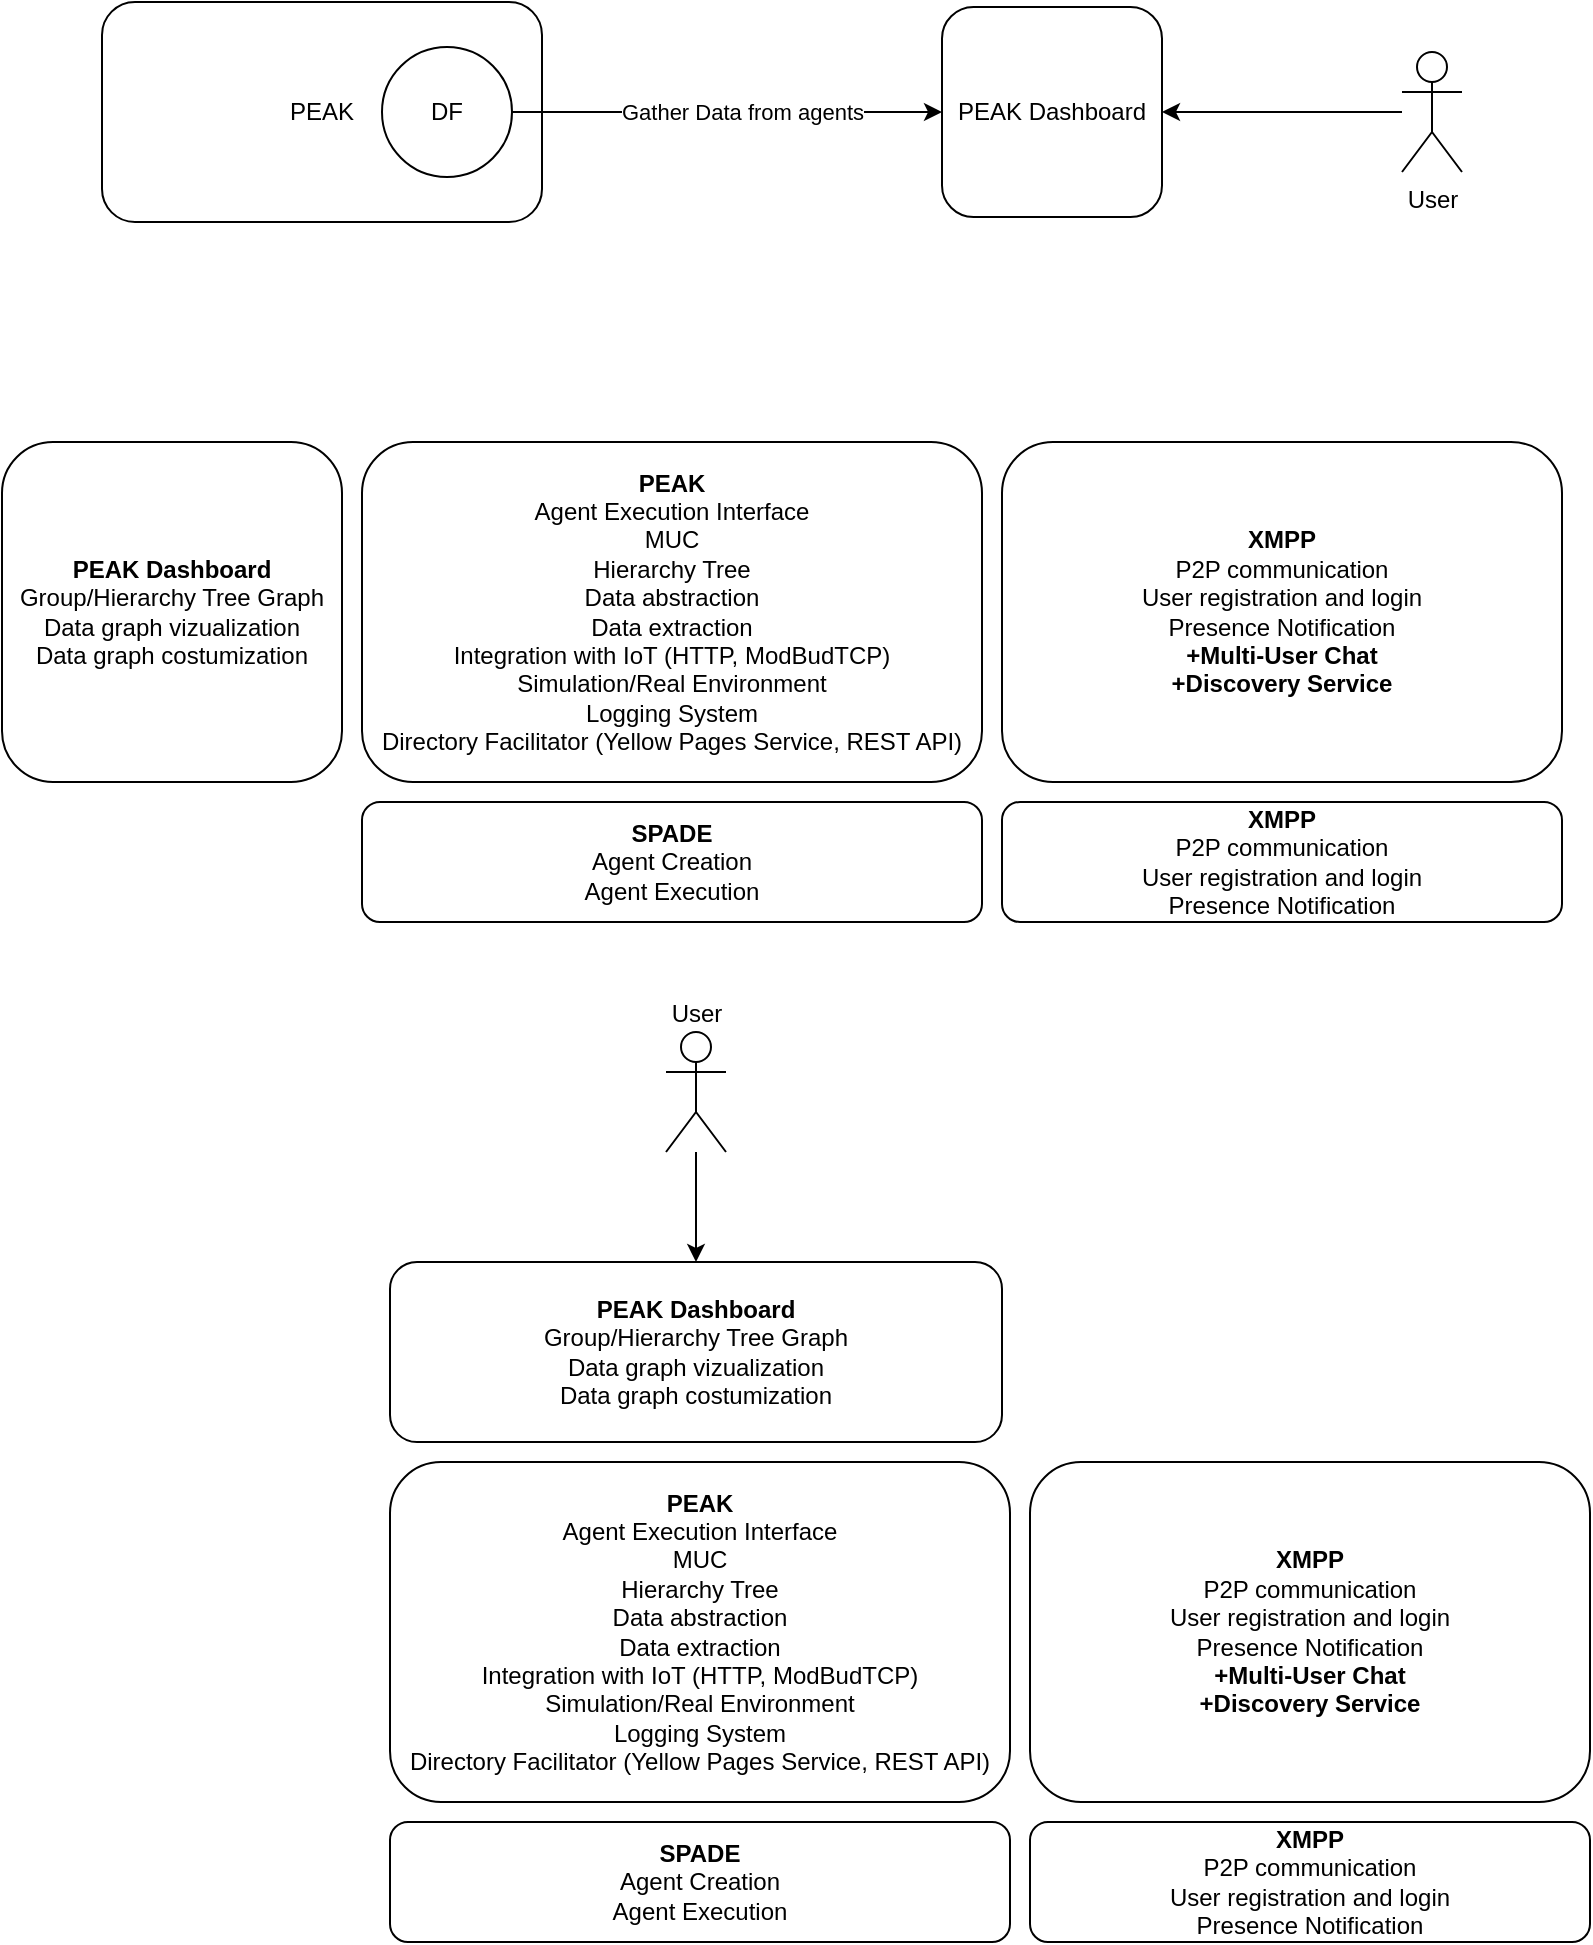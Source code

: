 <mxfile version="20.3.0" type="device"><diagram id="Y3WOt3GXNA9YEuhFfEX8" name="Página-1"><mxGraphModel dx="1550" dy="859" grid="1" gridSize="10" guides="1" tooltips="1" connect="1" arrows="1" fold="1" page="1" pageScale="1" pageWidth="827" pageHeight="1169" math="0" shadow="0"><root><mxCell id="0"/><mxCell id="1" parent="0"/><mxCell id="0yq6lMMhmOB810okfvRh-3" value="&lt;b&gt;SPADE&lt;/b&gt;&lt;br&gt;Agent Creation&lt;br&gt;Agent Execution" style="rounded=1;whiteSpace=wrap;html=1;" vertex="1" parent="1"><mxGeometry x="190" y="440" width="310" height="60" as="geometry"/></mxCell><mxCell id="0yq6lMMhmOB810okfvRh-4" value="&lt;b&gt;XMPP&lt;/b&gt;&lt;br&gt;P2P communication&lt;br&gt;User registration and login&lt;br&gt;Presence Notification" style="rounded=1;whiteSpace=wrap;html=1;" vertex="1" parent="1"><mxGeometry x="510" y="440" width="280" height="60" as="geometry"/></mxCell><mxCell id="0yq6lMMhmOB810okfvRh-5" value="&lt;b&gt;PEAK&lt;/b&gt;&lt;br&gt;Agent Execution Interface&lt;br&gt;MUC&lt;br&gt;Hierarchy Tree&lt;br&gt;Data abstraction&lt;br&gt;Data extraction&lt;br&gt;Integration with IoT (HTTP, ModBudTCP)&lt;br&gt;Simulation/Real Environment&lt;br&gt;Logging System&lt;br&gt;Directory Facilitator (Yellow Pages Service, REST API)" style="rounded=1;whiteSpace=wrap;html=1;" vertex="1" parent="1"><mxGeometry x="190" y="260" width="310" height="170" as="geometry"/></mxCell><mxCell id="0yq6lMMhmOB810okfvRh-6" value="&lt;b&gt;XMPP&lt;/b&gt;&lt;br&gt;P2P communication&lt;br&gt;User registration and login&lt;br&gt;Presence Notification&lt;br&gt;&lt;b&gt;+Multi-User Chat&lt;br&gt;+Discovery Service&lt;/b&gt;" style="rounded=1;whiteSpace=wrap;html=1;" vertex="1" parent="1"><mxGeometry x="510" y="260" width="280" height="170" as="geometry"/></mxCell><mxCell id="0yq6lMMhmOB810okfvRh-8" value="PEAK" style="rounded=1;whiteSpace=wrap;html=1;" vertex="1" parent="1"><mxGeometry x="60" y="40" width="220" height="110" as="geometry"/></mxCell><mxCell id="0yq6lMMhmOB810okfvRh-11" style="edgeStyle=orthogonalEdgeStyle;rounded=0;orthogonalLoop=1;jettySize=auto;html=1;entryX=0;entryY=0.5;entryDx=0;entryDy=0;" edge="1" parent="1" source="0yq6lMMhmOB810okfvRh-9" target="0yq6lMMhmOB810okfvRh-10"><mxGeometry relative="1" as="geometry"/></mxCell><mxCell id="0yq6lMMhmOB810okfvRh-12" value="Gather Data from agents" style="edgeLabel;html=1;align=center;verticalAlign=middle;resizable=0;points=[];" vertex="1" connectable="0" parent="0yq6lMMhmOB810okfvRh-11"><mxGeometry x="0.142" y="1" relative="1" as="geometry"><mxPoint x="-8" y="1" as="offset"/></mxGeometry></mxCell><mxCell id="0yq6lMMhmOB810okfvRh-9" value="DF" style="ellipse;whiteSpace=wrap;html=1;aspect=fixed;" vertex="1" parent="1"><mxGeometry x="200" y="62.5" width="65" height="65" as="geometry"/></mxCell><mxCell id="0yq6lMMhmOB810okfvRh-10" value="PEAK Dashboard" style="rounded=1;whiteSpace=wrap;html=1;" vertex="1" parent="1"><mxGeometry x="480" y="42.5" width="110" height="105" as="geometry"/></mxCell><mxCell id="0yq6lMMhmOB810okfvRh-15" style="edgeStyle=orthogonalEdgeStyle;rounded=0;orthogonalLoop=1;jettySize=auto;html=1;entryX=1;entryY=0.5;entryDx=0;entryDy=0;" edge="1" parent="1" source="0yq6lMMhmOB810okfvRh-13" target="0yq6lMMhmOB810okfvRh-10"><mxGeometry relative="1" as="geometry"/></mxCell><mxCell id="0yq6lMMhmOB810okfvRh-13" value="User&lt;br&gt;" style="shape=umlActor;verticalLabelPosition=bottom;verticalAlign=top;html=1;outlineConnect=0;" vertex="1" parent="1"><mxGeometry x="710" y="65" width="30" height="60" as="geometry"/></mxCell><mxCell id="0yq6lMMhmOB810okfvRh-16" value="&lt;b&gt;PEAK Dashboard&lt;/b&gt;&lt;br&gt;Group/Hierarchy Tree Graph&lt;br&gt;Data graph vizualization&lt;br&gt;Data graph costumization&lt;br&gt;" style="rounded=1;whiteSpace=wrap;html=1;" vertex="1" parent="1"><mxGeometry x="10" y="260" width="170" height="170" as="geometry"/></mxCell><mxCell id="0yq6lMMhmOB810okfvRh-17" value="&lt;b&gt;SPADE&lt;/b&gt;&lt;br&gt;Agent Creation&lt;br&gt;Agent Execution" style="rounded=1;whiteSpace=wrap;html=1;" vertex="1" parent="1"><mxGeometry x="204" y="950" width="310" height="60" as="geometry"/></mxCell><mxCell id="0yq6lMMhmOB810okfvRh-18" value="&lt;b&gt;XMPP&lt;/b&gt;&lt;br&gt;P2P communication&lt;br&gt;User registration and login&lt;br&gt;Presence Notification" style="rounded=1;whiteSpace=wrap;html=1;" vertex="1" parent="1"><mxGeometry x="524" y="950" width="280" height="60" as="geometry"/></mxCell><mxCell id="0yq6lMMhmOB810okfvRh-19" value="&lt;b&gt;PEAK&lt;/b&gt;&lt;br&gt;Agent Execution Interface&lt;br&gt;MUC&lt;br&gt;Hierarchy Tree&lt;br&gt;Data abstraction&lt;br&gt;Data extraction&lt;br&gt;Integration with IoT (HTTP, ModBudTCP)&lt;br&gt;Simulation/Real Environment&lt;br&gt;Logging System&lt;br&gt;Directory Facilitator (Yellow Pages Service, REST API)" style="rounded=1;whiteSpace=wrap;html=1;" vertex="1" parent="1"><mxGeometry x="204" y="770" width="310" height="170" as="geometry"/></mxCell><mxCell id="0yq6lMMhmOB810okfvRh-20" value="&lt;b&gt;XMPP&lt;/b&gt;&lt;br&gt;P2P communication&lt;br&gt;User registration and login&lt;br&gt;Presence Notification&lt;br&gt;&lt;b&gt;+Multi-User Chat&lt;br&gt;+Discovery Service&lt;/b&gt;" style="rounded=1;whiteSpace=wrap;html=1;" vertex="1" parent="1"><mxGeometry x="524" y="770" width="280" height="170" as="geometry"/></mxCell><mxCell id="0yq6lMMhmOB810okfvRh-21" value="&lt;b&gt;PEAK Dashboard&lt;/b&gt;&lt;br&gt;Group/Hierarchy Tree Graph&lt;br&gt;Data graph vizualization&lt;br&gt;Data graph costumization&lt;br&gt;" style="rounded=1;whiteSpace=wrap;html=1;" vertex="1" parent="1"><mxGeometry x="204" y="670" width="306" height="90" as="geometry"/></mxCell><mxCell id="0yq6lMMhmOB810okfvRh-23" style="edgeStyle=orthogonalEdgeStyle;rounded=0;orthogonalLoop=1;jettySize=auto;html=1;entryX=0.5;entryY=0;entryDx=0;entryDy=0;" edge="1" parent="1" source="0yq6lMMhmOB810okfvRh-22" target="0yq6lMMhmOB810okfvRh-21"><mxGeometry relative="1" as="geometry"/></mxCell><mxCell id="0yq6lMMhmOB810okfvRh-22" value="User&lt;br&gt;" style="shape=umlActor;verticalLabelPosition=top;verticalAlign=bottom;html=1;outlineConnect=0;labelPosition=center;align=center;" vertex="1" parent="1"><mxGeometry x="342" y="555" width="30" height="60" as="geometry"/></mxCell></root></mxGraphModel></diagram></mxfile>